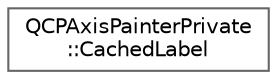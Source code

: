digraph "Graphical Class Hierarchy"
{
 // LATEX_PDF_SIZE
  bgcolor="transparent";
  edge [fontname=Helvetica,fontsize=10,labelfontname=Helvetica,labelfontsize=10];
  node [fontname=Helvetica,fontsize=10,shape=box,height=0.2,width=0.4];
  rankdir="LR";
  Node0 [id="Node000000",label="QCPAxisPainterPrivate\l::CachedLabel",height=0.2,width=0.4,color="grey40", fillcolor="white", style="filled",URL="$dc/d59/structQCPAxisPainterPrivate_1_1CachedLabel.html",tooltip=" "];
}
